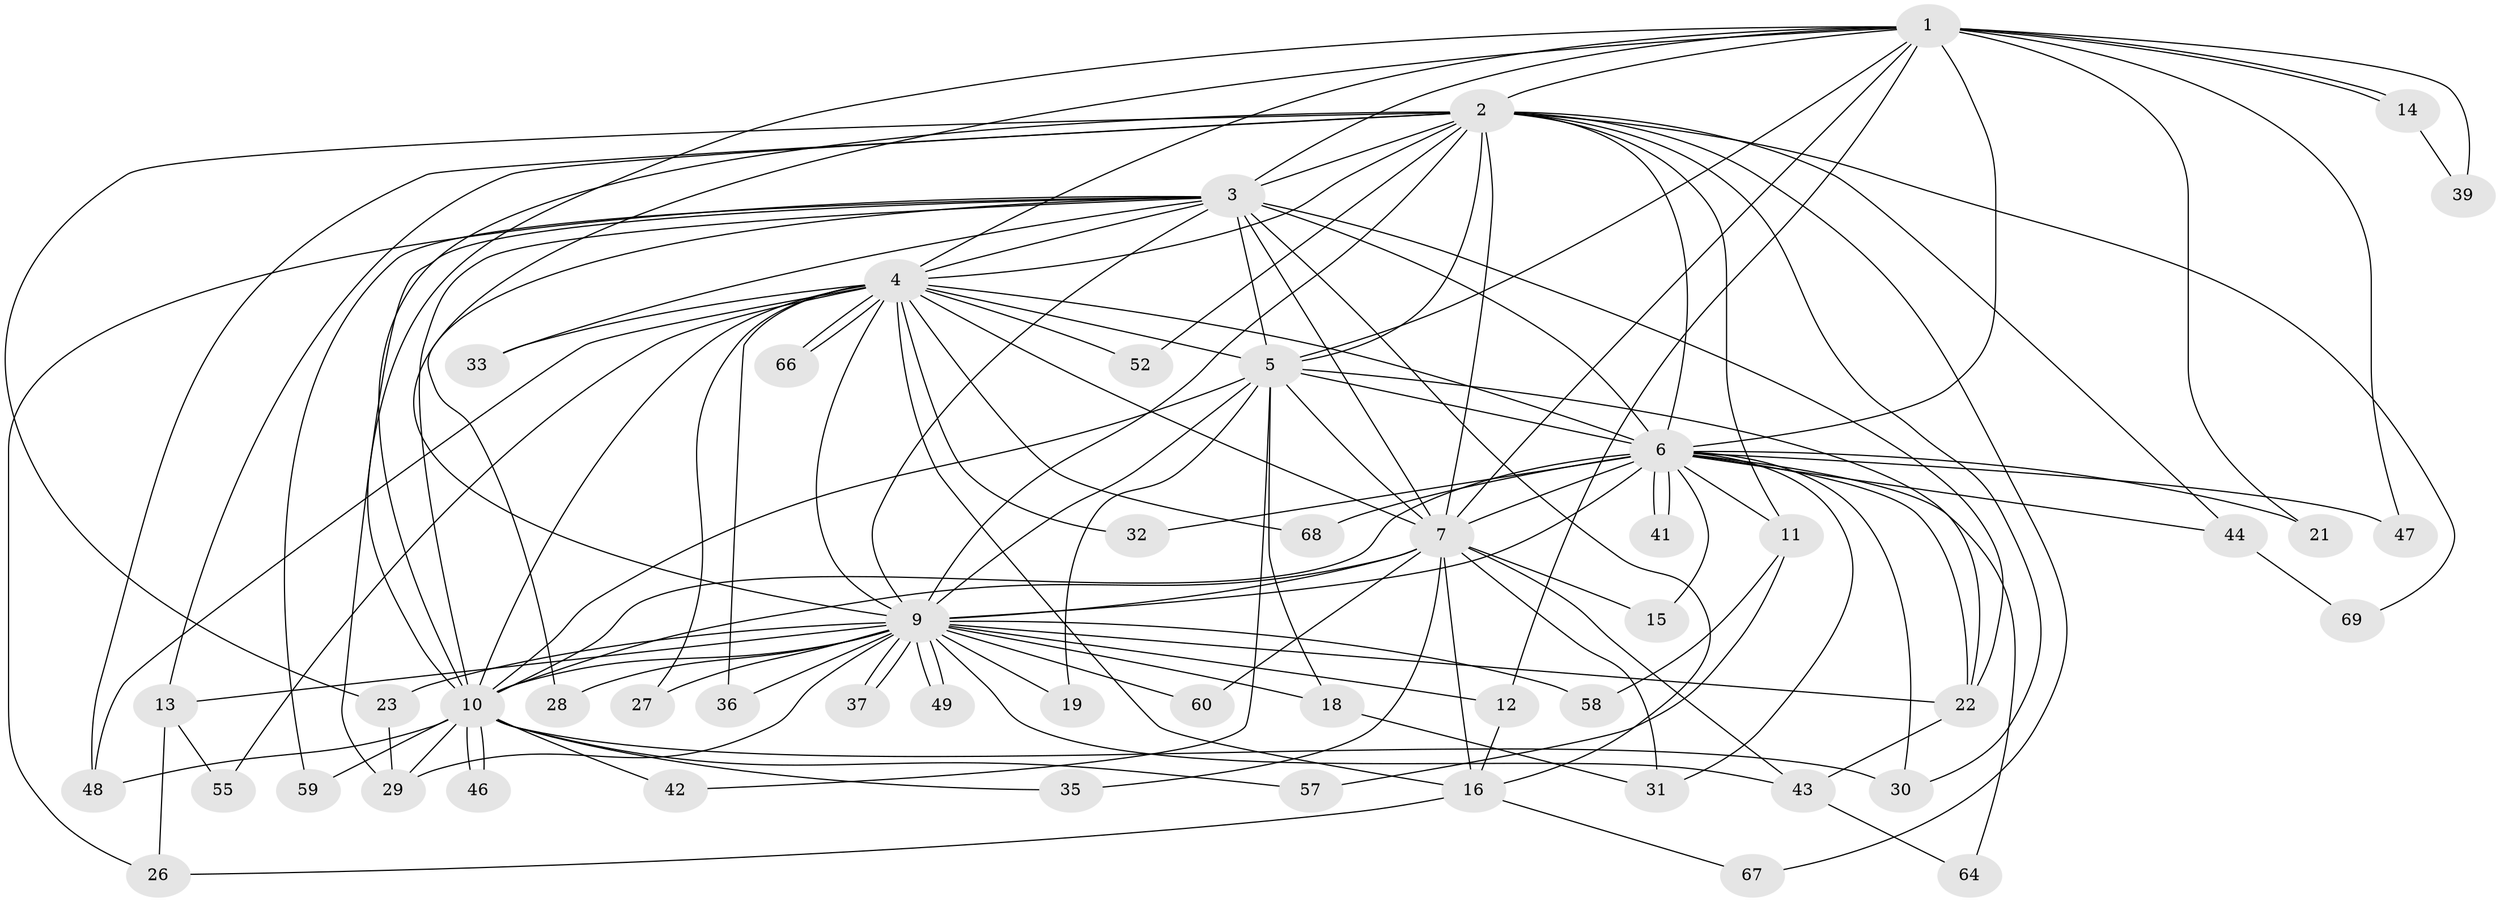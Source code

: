 // Generated by graph-tools (version 1.1) at 2025/23/03/03/25 07:23:40]
// undirected, 51 vertices, 131 edges
graph export_dot {
graph [start="1"]
  node [color=gray90,style=filled];
  1 [super="+70"];
  2 [super="+54"];
  3 [super="+45"];
  4 [super="+51"];
  5 [super="+8"];
  6 [super="+34"];
  7 [super="+25"];
  9 [super="+38"];
  10 [super="+40"];
  11 [super="+20"];
  12 [super="+56"];
  13;
  14;
  15 [super="+71"];
  16 [super="+17"];
  18 [super="+50"];
  19;
  21;
  22 [super="+24"];
  23;
  26 [super="+61"];
  27;
  28;
  29 [super="+53"];
  30 [super="+62"];
  31;
  32;
  33;
  35;
  36;
  37;
  39;
  41;
  42;
  43 [super="+65"];
  44;
  46;
  47;
  48 [super="+63"];
  49;
  52;
  55;
  57;
  58;
  59;
  60;
  64;
  66;
  67;
  68;
  69;
  1 -- 2;
  1 -- 3;
  1 -- 4;
  1 -- 5 [weight=2];
  1 -- 6;
  1 -- 7;
  1 -- 9;
  1 -- 10;
  1 -- 12 [weight=2];
  1 -- 14;
  1 -- 14;
  1 -- 21;
  1 -- 39;
  1 -- 47;
  2 -- 3;
  2 -- 4;
  2 -- 5 [weight=2];
  2 -- 6;
  2 -- 7;
  2 -- 9 [weight=2];
  2 -- 10;
  2 -- 11;
  2 -- 13;
  2 -- 23;
  2 -- 30;
  2 -- 44;
  2 -- 52;
  2 -- 67;
  2 -- 69;
  2 -- 48;
  3 -- 4;
  3 -- 5 [weight=3];
  3 -- 6;
  3 -- 7 [weight=2];
  3 -- 9;
  3 -- 10;
  3 -- 22;
  3 -- 26;
  3 -- 28;
  3 -- 33;
  3 -- 59;
  3 -- 16;
  3 -- 29;
  4 -- 5 [weight=2];
  4 -- 6 [weight=2];
  4 -- 7;
  4 -- 9;
  4 -- 10;
  4 -- 16;
  4 -- 27;
  4 -- 32;
  4 -- 33;
  4 -- 36;
  4 -- 48;
  4 -- 52;
  4 -- 55;
  4 -- 66;
  4 -- 66;
  4 -- 68;
  5 -- 6 [weight=2];
  5 -- 7 [weight=2];
  5 -- 9 [weight=2];
  5 -- 10 [weight=2];
  5 -- 18;
  5 -- 22;
  5 -- 42;
  5 -- 19;
  6 -- 7;
  6 -- 9;
  6 -- 10;
  6 -- 11 [weight=2];
  6 -- 15 [weight=2];
  6 -- 21;
  6 -- 32;
  6 -- 41;
  6 -- 41;
  6 -- 44;
  6 -- 47;
  6 -- 64;
  6 -- 68;
  6 -- 31;
  6 -- 22;
  6 -- 30;
  7 -- 9;
  7 -- 10;
  7 -- 15;
  7 -- 16;
  7 -- 31;
  7 -- 35;
  7 -- 43;
  7 -- 60;
  9 -- 10;
  9 -- 12;
  9 -- 13;
  9 -- 18 [weight=2];
  9 -- 19;
  9 -- 23;
  9 -- 27;
  9 -- 28;
  9 -- 29;
  9 -- 36;
  9 -- 37;
  9 -- 37;
  9 -- 43;
  9 -- 49;
  9 -- 49;
  9 -- 58;
  9 -- 60;
  9 -- 22;
  10 -- 30;
  10 -- 35;
  10 -- 42;
  10 -- 46;
  10 -- 46;
  10 -- 48;
  10 -- 57;
  10 -- 59;
  10 -- 29;
  11 -- 57;
  11 -- 58;
  12 -- 16;
  13 -- 55;
  13 -- 26;
  14 -- 39;
  16 -- 26;
  16 -- 67;
  18 -- 31;
  22 -- 43;
  23 -- 29;
  43 -- 64;
  44 -- 69;
}
